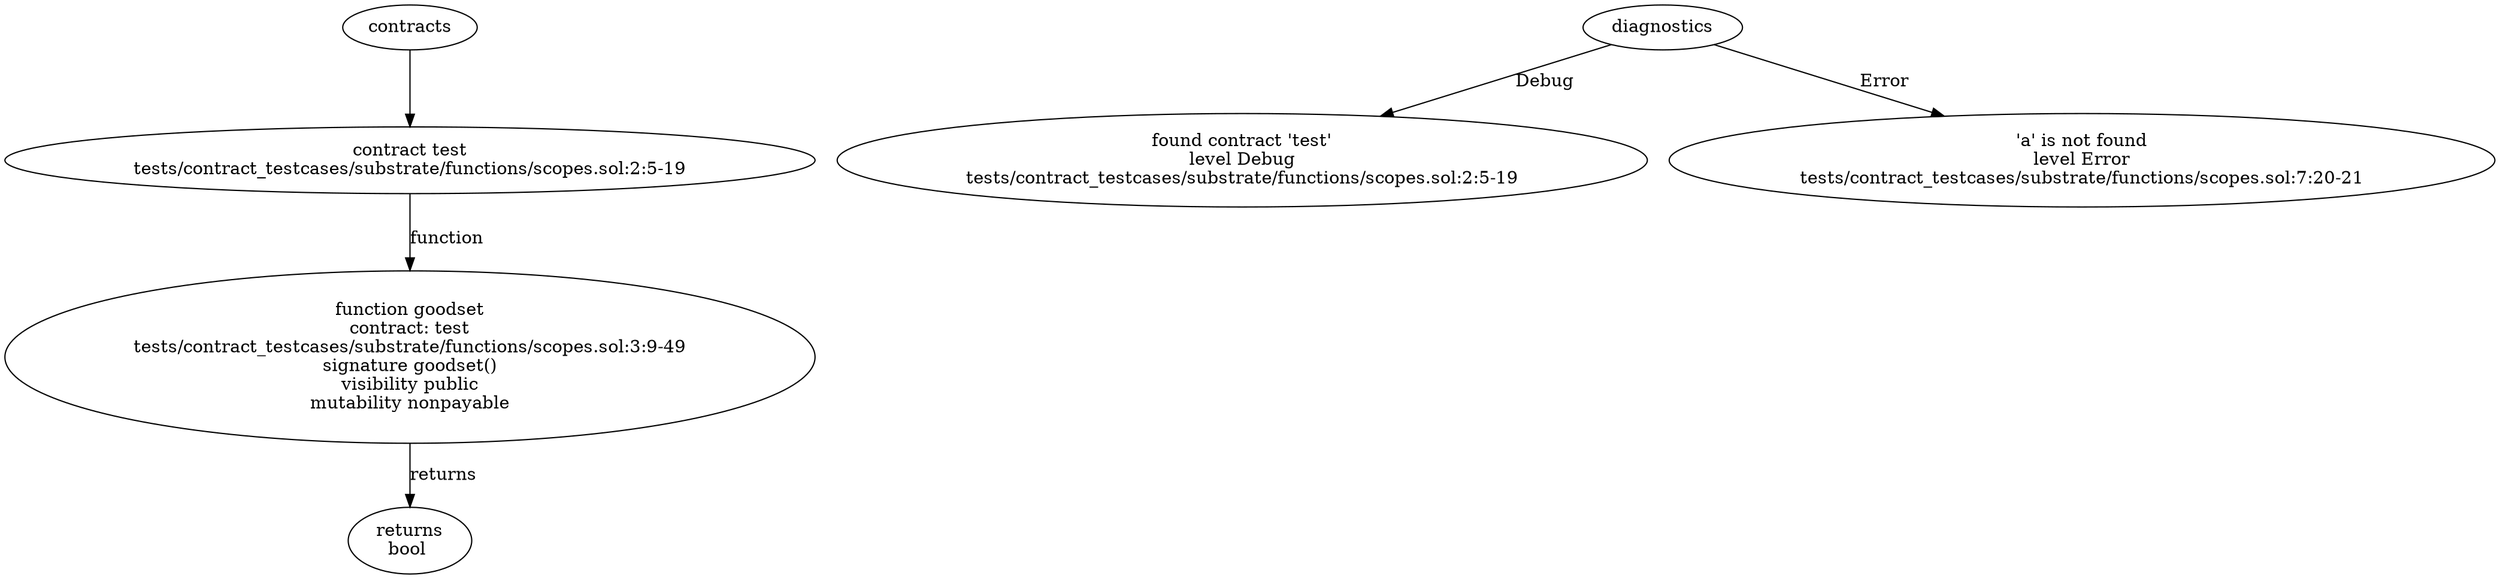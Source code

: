 strict digraph "tests/contract_testcases/substrate/functions/scopes.sol" {
	contract [label="contract test\ntests/contract_testcases/substrate/functions/scopes.sol:2:5-19"]
	goodset [label="function goodset\ncontract: test\ntests/contract_testcases/substrate/functions/scopes.sol:3:9-49\nsignature goodset()\nvisibility public\nmutability nonpayable"]
	returns [label="returns\nbool "]
	diagnostic [label="found contract 'test'\nlevel Debug\ntests/contract_testcases/substrate/functions/scopes.sol:2:5-19"]
	diagnostic_6 [label="'a' is not found\nlevel Error\ntests/contract_testcases/substrate/functions/scopes.sol:7:20-21"]
	contracts -> contract
	contract -> goodset [label="function"]
	goodset -> returns [label="returns"]
	diagnostics -> diagnostic [label="Debug"]
	diagnostics -> diagnostic_6 [label="Error"]
}
